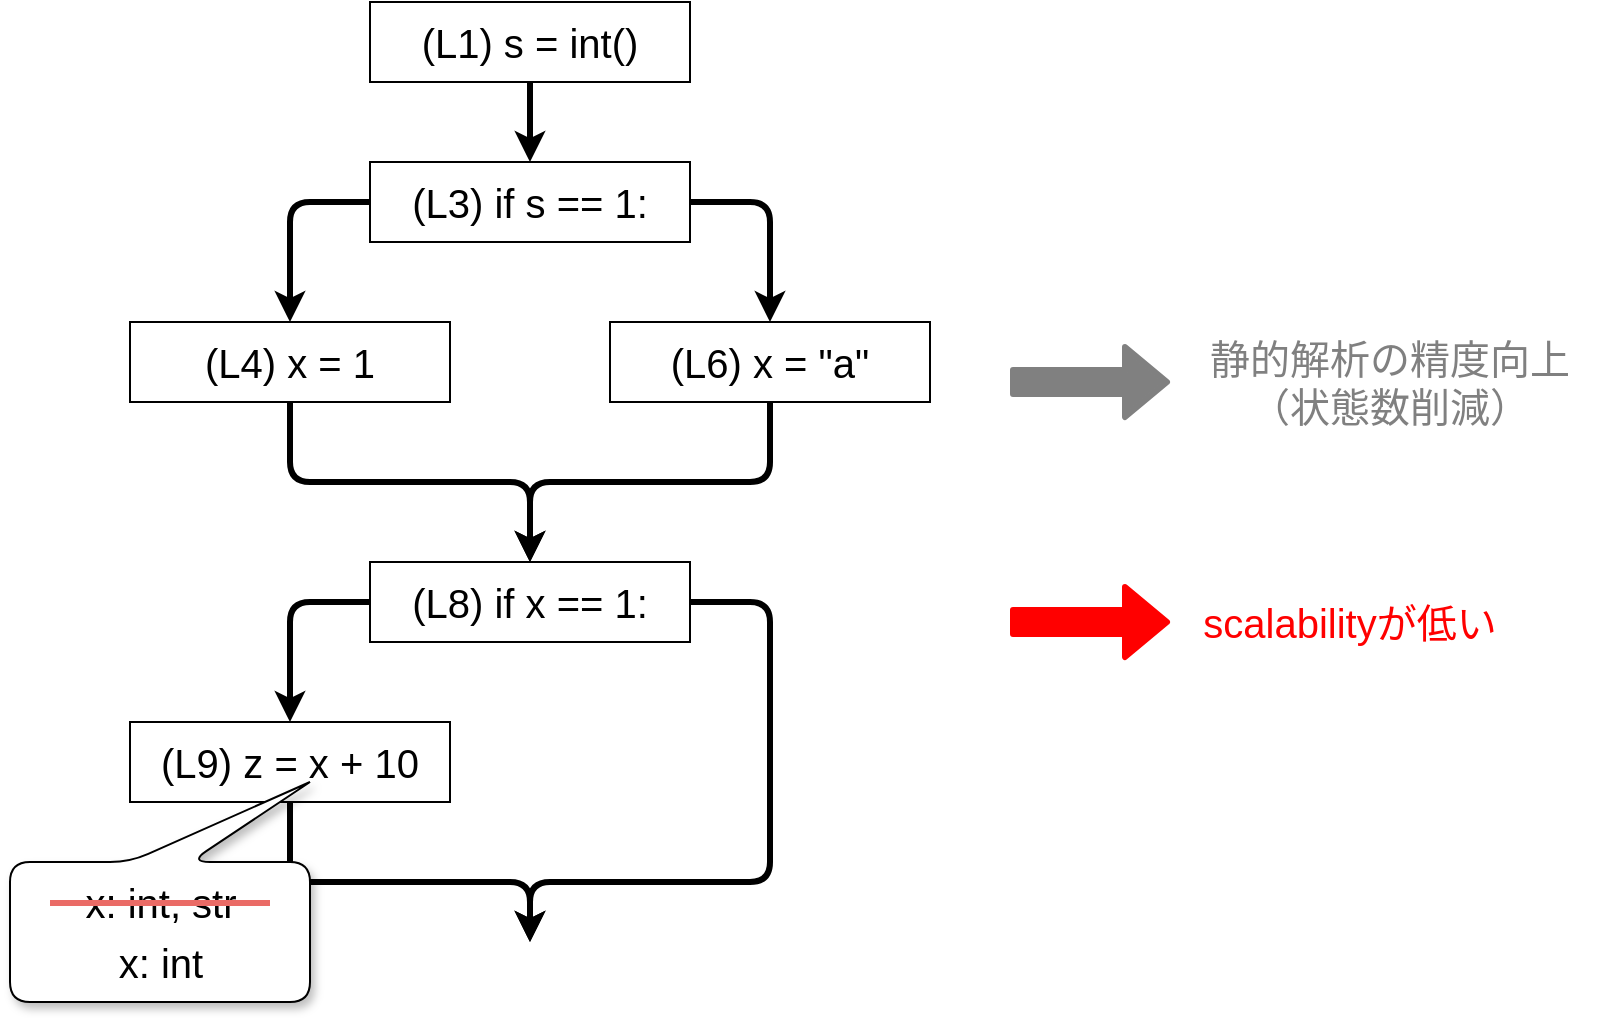 <mxfile version="14.6.13" type="device"><diagram id="BvEQBdTbhBiySS4vp_g4" name="ページ1"><mxGraphModel dx="768" dy="482" grid="1" gridSize="10" guides="1" tooltips="1" connect="1" arrows="1" fold="1" page="1" pageScale="1" pageWidth="827" pageHeight="1169" math="0" shadow="0"><root><mxCell id="0"/><mxCell id="1" parent="0"/><mxCell id="h_QsJsooJC7sI3CeNJLS-4" value="&lt;font style=&quot;font-size: 20px;&quot;&gt;(L3) if s == 1:&lt;/font&gt;" style="rounded=0;whiteSpace=wrap;html=1;fontSize=20;" vertex="1" parent="1"><mxGeometry x="200" y="160" width="160" height="40" as="geometry"/></mxCell><mxCell id="h_QsJsooJC7sI3CeNJLS-5" value="&lt;font style=&quot;font-size: 20px;&quot;&gt;(L1) s = int()&lt;/font&gt;" style="rounded=0;whiteSpace=wrap;html=1;fontSize=20;" vertex="1" parent="1"><mxGeometry x="200" y="80" width="160" height="40" as="geometry"/></mxCell><mxCell id="h_QsJsooJC7sI3CeNJLS-6" value="&lt;font style=&quot;font-size: 20px;&quot;&gt;(L4) x = 1&lt;/font&gt;" style="rounded=0;whiteSpace=wrap;html=1;fontSize=20;" vertex="1" parent="1"><mxGeometry x="80" y="240" width="160" height="40" as="geometry"/></mxCell><mxCell id="h_QsJsooJC7sI3CeNJLS-7" value="&lt;font style=&quot;font-size: 20px;&quot;&gt;(L6) x = &quot;a&quot;&lt;/font&gt;" style="rounded=0;whiteSpace=wrap;html=1;fontSize=20;" vertex="1" parent="1"><mxGeometry x="320" y="240" width="160" height="40" as="geometry"/></mxCell><mxCell id="h_QsJsooJC7sI3CeNJLS-8" value="&lt;font style=&quot;font-size: 20px;&quot;&gt;(L8) if x == 1:&lt;/font&gt;" style="rounded=0;whiteSpace=wrap;html=1;fontSize=20;" vertex="1" parent="1"><mxGeometry x="200" y="360" width="160" height="40" as="geometry"/></mxCell><mxCell id="h_QsJsooJC7sI3CeNJLS-9" value="&lt;font style=&quot;font-size: 20px;&quot;&gt;(L9) z = x + 10&lt;/font&gt;" style="rounded=0;whiteSpace=wrap;html=1;fontSize=20;" vertex="1" parent="1"><mxGeometry x="80" y="440" width="160" height="40" as="geometry"/></mxCell><mxCell id="h_QsJsooJC7sI3CeNJLS-10" value="" style="endArrow=classic;html=1;fontSize=20;exitX=0.5;exitY=1;exitDx=0;exitDy=0;entryX=0.5;entryY=0;entryDx=0;entryDy=0;strokeWidth=3;" edge="1" parent="1" source="h_QsJsooJC7sI3CeNJLS-5" target="h_QsJsooJC7sI3CeNJLS-4"><mxGeometry width="50" height="50" relative="1" as="geometry"><mxPoint x="310" y="340" as="sourcePoint"/><mxPoint x="360" y="290" as="targetPoint"/></mxGeometry></mxCell><mxCell id="h_QsJsooJC7sI3CeNJLS-11" value="" style="endArrow=classic;html=1;fontSize=20;exitX=0;exitY=0.5;exitDx=0;exitDy=0;entryX=0.5;entryY=0;entryDx=0;entryDy=0;strokeWidth=3;" edge="1" parent="1" source="h_QsJsooJC7sI3CeNJLS-4" target="h_QsJsooJC7sI3CeNJLS-6"><mxGeometry width="50" height="50" relative="1" as="geometry"><mxPoint x="290" y="130" as="sourcePoint"/><mxPoint x="290" y="170" as="targetPoint"/><Array as="points"><mxPoint x="160" y="180"/></Array></mxGeometry></mxCell><mxCell id="h_QsJsooJC7sI3CeNJLS-12" value="" style="endArrow=classic;html=1;fontSize=20;exitX=1;exitY=0.5;exitDx=0;exitDy=0;entryX=0.5;entryY=0;entryDx=0;entryDy=0;strokeWidth=3;" edge="1" parent="1" source="h_QsJsooJC7sI3CeNJLS-4" target="h_QsJsooJC7sI3CeNJLS-7"><mxGeometry width="50" height="50" relative="1" as="geometry"><mxPoint x="210" y="190" as="sourcePoint"/><mxPoint x="170" y="250" as="targetPoint"/><Array as="points"><mxPoint x="400" y="180"/></Array></mxGeometry></mxCell><mxCell id="h_QsJsooJC7sI3CeNJLS-13" value="" style="endArrow=classic;html=1;fontSize=20;exitX=0.5;exitY=1;exitDx=0;exitDy=0;strokeWidth=3;entryX=0.5;entryY=0;entryDx=0;entryDy=0;" edge="1" parent="1" source="h_QsJsooJC7sI3CeNJLS-7" target="h_QsJsooJC7sI3CeNJLS-8"><mxGeometry width="50" height="50" relative="1" as="geometry"><mxPoint x="370" y="190" as="sourcePoint"/><mxPoint x="360" y="340" as="targetPoint"/><Array as="points"><mxPoint x="400" y="320"/><mxPoint x="280" y="320"/></Array></mxGeometry></mxCell><mxCell id="h_QsJsooJC7sI3CeNJLS-14" value="" style="endArrow=classic;html=1;fontSize=20;exitX=0.5;exitY=1;exitDx=0;exitDy=0;strokeWidth=3;entryX=0.5;entryY=0;entryDx=0;entryDy=0;" edge="1" parent="1" source="h_QsJsooJC7sI3CeNJLS-6" target="h_QsJsooJC7sI3CeNJLS-8"><mxGeometry width="50" height="50" relative="1" as="geometry"><mxPoint x="410" y="290" as="sourcePoint"/><mxPoint x="370" y="350" as="targetPoint"/><Array as="points"><mxPoint x="160" y="320"/><mxPoint x="280" y="320"/></Array></mxGeometry></mxCell><mxCell id="h_QsJsooJC7sI3CeNJLS-15" value="" style="endArrow=classic;html=1;fontSize=20;exitX=0;exitY=0.5;exitDx=0;exitDy=0;entryX=0.5;entryY=0;entryDx=0;entryDy=0;strokeWidth=3;" edge="1" parent="1" source="h_QsJsooJC7sI3CeNJLS-8" target="h_QsJsooJC7sI3CeNJLS-9"><mxGeometry width="50" height="50" relative="1" as="geometry"><mxPoint x="200" y="380" as="sourcePoint"/><mxPoint x="160" y="440" as="targetPoint"/><Array as="points"><mxPoint x="160" y="380"/></Array></mxGeometry></mxCell><mxCell id="h_QsJsooJC7sI3CeNJLS-16" value="" style="endArrow=classic;html=1;fontSize=20;exitX=1;exitY=0.5;exitDx=0;exitDy=0;strokeWidth=3;" edge="1" parent="1" source="h_QsJsooJC7sI3CeNJLS-8"><mxGeometry width="50" height="50" relative="1" as="geometry"><mxPoint x="360" y="380" as="sourcePoint"/><mxPoint x="280" y="550" as="targetPoint"/><Array as="points"><mxPoint x="400" y="380"/><mxPoint x="400" y="520"/><mxPoint x="280" y="520"/></Array></mxGeometry></mxCell><mxCell id="h_QsJsooJC7sI3CeNJLS-17" value="" style="endArrow=classic;html=1;fontSize=20;exitX=0.5;exitY=1;exitDx=0;exitDy=0;strokeWidth=3;" edge="1" parent="1" source="h_QsJsooJC7sI3CeNJLS-9"><mxGeometry width="50" height="50" relative="1" as="geometry"><mxPoint x="160" y="490" as="sourcePoint"/><mxPoint x="280" y="550" as="targetPoint"/><Array as="points"><mxPoint x="160" y="520"/><mxPoint x="280" y="520"/></Array></mxGeometry></mxCell><mxCell id="h_QsJsooJC7sI3CeNJLS-18" value="" style="shape=callout;whiteSpace=wrap;html=1;perimeter=calloutPerimeter;fontSize=20;position2=0;size=40;position=0.4;base=30;rotation=-180;rounded=1;shadow=1;sketch=0;" vertex="1" parent="1"><mxGeometry x="20" y="470" width="150" height="110" as="geometry"/></mxCell><mxCell id="h_QsJsooJC7sI3CeNJLS-21" value="x: int, str" style="text;html=1;strokeColor=none;fillColor=none;align=center;verticalAlign=middle;whiteSpace=wrap;rounded=0;fontSize=20;" vertex="1" parent="1"><mxGeometry x="52.5" y="520" width="85" height="20" as="geometry"/></mxCell><mxCell id="h_QsJsooJC7sI3CeNJLS-22" value="x: int" style="text;html=1;strokeColor=none;fillColor=none;align=center;verticalAlign=middle;whiteSpace=wrap;rounded=0;fontSize=20;" vertex="1" parent="1"><mxGeometry x="52.5" y="550" width="85" height="20" as="geometry"/></mxCell><mxCell id="h_QsJsooJC7sI3CeNJLS-23" value="" style="endArrow=none;html=1;fontSize=20;strokeWidth=3;fontColor=#FF0000;fillColor=#f8cecc;strokeColor=#EA6B66;" edge="1" parent="1"><mxGeometry width="50" height="50" relative="1" as="geometry"><mxPoint x="40" y="530.5" as="sourcePoint"/><mxPoint x="150" y="530.5" as="targetPoint"/></mxGeometry></mxCell><mxCell id="h_QsJsooJC7sI3CeNJLS-24" value="" style="shape=flexArrow;endArrow=classic;html=1;fontSize=20;fontColor=#FF0000;strokeWidth=3;fillColor=#808080;strokeColor=#808080;" edge="1" parent="1"><mxGeometry width="50" height="50" relative="1" as="geometry"><mxPoint x="520" y="270" as="sourcePoint"/><mxPoint x="600" y="270" as="targetPoint"/></mxGeometry></mxCell><mxCell id="h_QsJsooJC7sI3CeNJLS-25" value="&lt;font&gt;静的解析の精度向上（状態数削減）&lt;/font&gt;" style="text;html=1;strokeColor=none;fillColor=none;align=center;verticalAlign=middle;whiteSpace=wrap;rounded=0;shadow=1;sketch=0;fontSize=20;fontColor=#808080;" vertex="1" parent="1"><mxGeometry x="610" y="240" width="200" height="60" as="geometry"/></mxCell><mxCell id="h_QsJsooJC7sI3CeNJLS-26" value="" style="shape=flexArrow;endArrow=classic;html=1;fontSize=20;fontColor=#FF0000;strokeWidth=3;fillColor=#FF0000;strokeColor=#FF0000;" edge="1" parent="1"><mxGeometry width="50" height="50" relative="1" as="geometry"><mxPoint x="520" y="390" as="sourcePoint"/><mxPoint x="600" y="390" as="targetPoint"/></mxGeometry></mxCell><mxCell id="h_QsJsooJC7sI3CeNJLS-27" value="&lt;font color=&quot;#ff0000&quot;&gt;scalabilityが低い&lt;/font&gt;" style="text;html=1;strokeColor=none;fillColor=none;align=center;verticalAlign=middle;whiteSpace=wrap;rounded=0;shadow=1;sketch=0;fontSize=20;fontColor=#808080;" vertex="1" parent="1"><mxGeometry x="590" y="360" width="200" height="60" as="geometry"/></mxCell></root></mxGraphModel></diagram></mxfile>